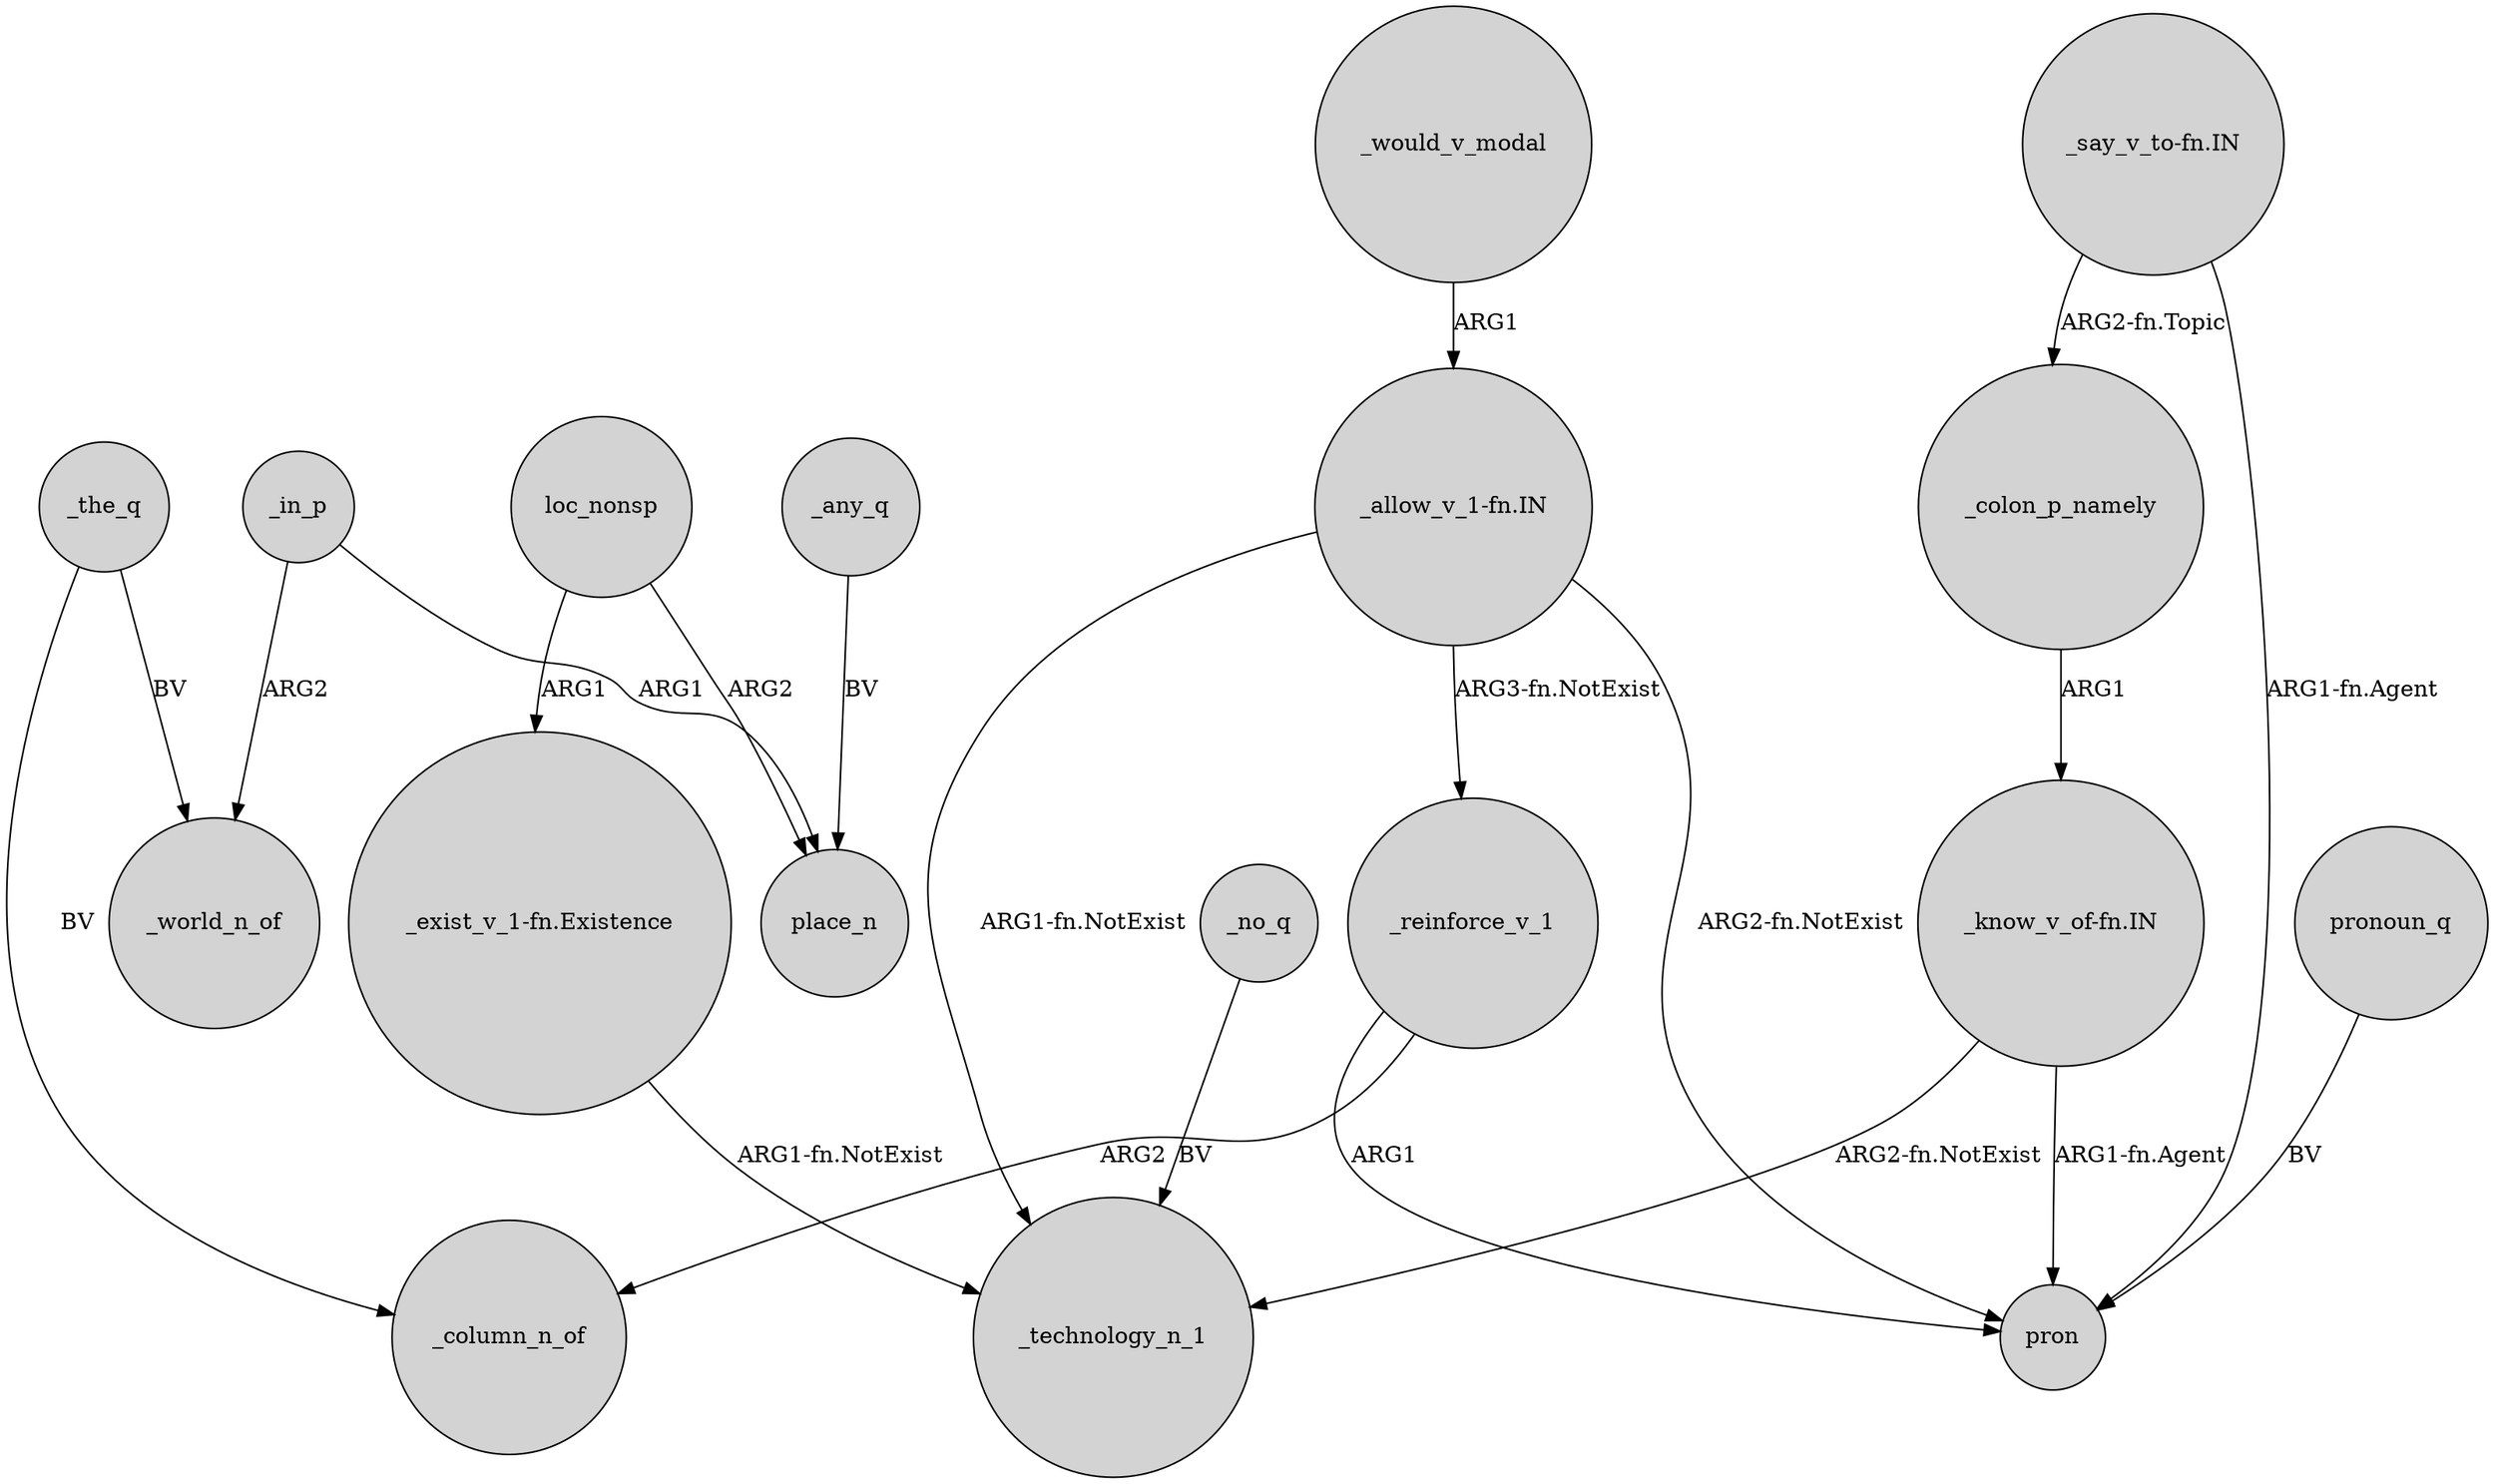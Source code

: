 digraph {
	node [shape=circle style=filled]
	_in_p -> _world_n_of [label=ARG2]
	_reinforce_v_1 -> _column_n_of [label=ARG2]
	"_know_v_of-fn.IN" -> _technology_n_1 [label="ARG2-fn.NotExist"]
	"_allow_v_1-fn.IN" -> pron [label="ARG2-fn.NotExist"]
	_the_q -> _column_n_of [label=BV]
	"_say_v_to-fn.IN" -> _colon_p_namely [label="ARG2-fn.Topic"]
	"_allow_v_1-fn.IN" -> _technology_n_1 [label="ARG1-fn.NotExist"]
	_no_q -> _technology_n_1 [label=BV]
	pronoun_q -> pron [label=BV]
	"_know_v_of-fn.IN" -> pron [label="ARG1-fn.Agent"]
	"_allow_v_1-fn.IN" -> _reinforce_v_1 [label="ARG3-fn.NotExist"]
	"_exist_v_1-fn.Existence" -> _technology_n_1 [label="ARG1-fn.NotExist"]
	_colon_p_namely -> "_know_v_of-fn.IN" [label=ARG1]
	_would_v_modal -> "_allow_v_1-fn.IN" [label=ARG1]
	_reinforce_v_1 -> pron [label=ARG1]
	_in_p -> place_n [label=ARG1]
	"_say_v_to-fn.IN" -> pron [label="ARG1-fn.Agent"]
	loc_nonsp -> place_n [label=ARG2]
	loc_nonsp -> "_exist_v_1-fn.Existence" [label=ARG1]
	_the_q -> _world_n_of [label=BV]
	_any_q -> place_n [label=BV]
}
